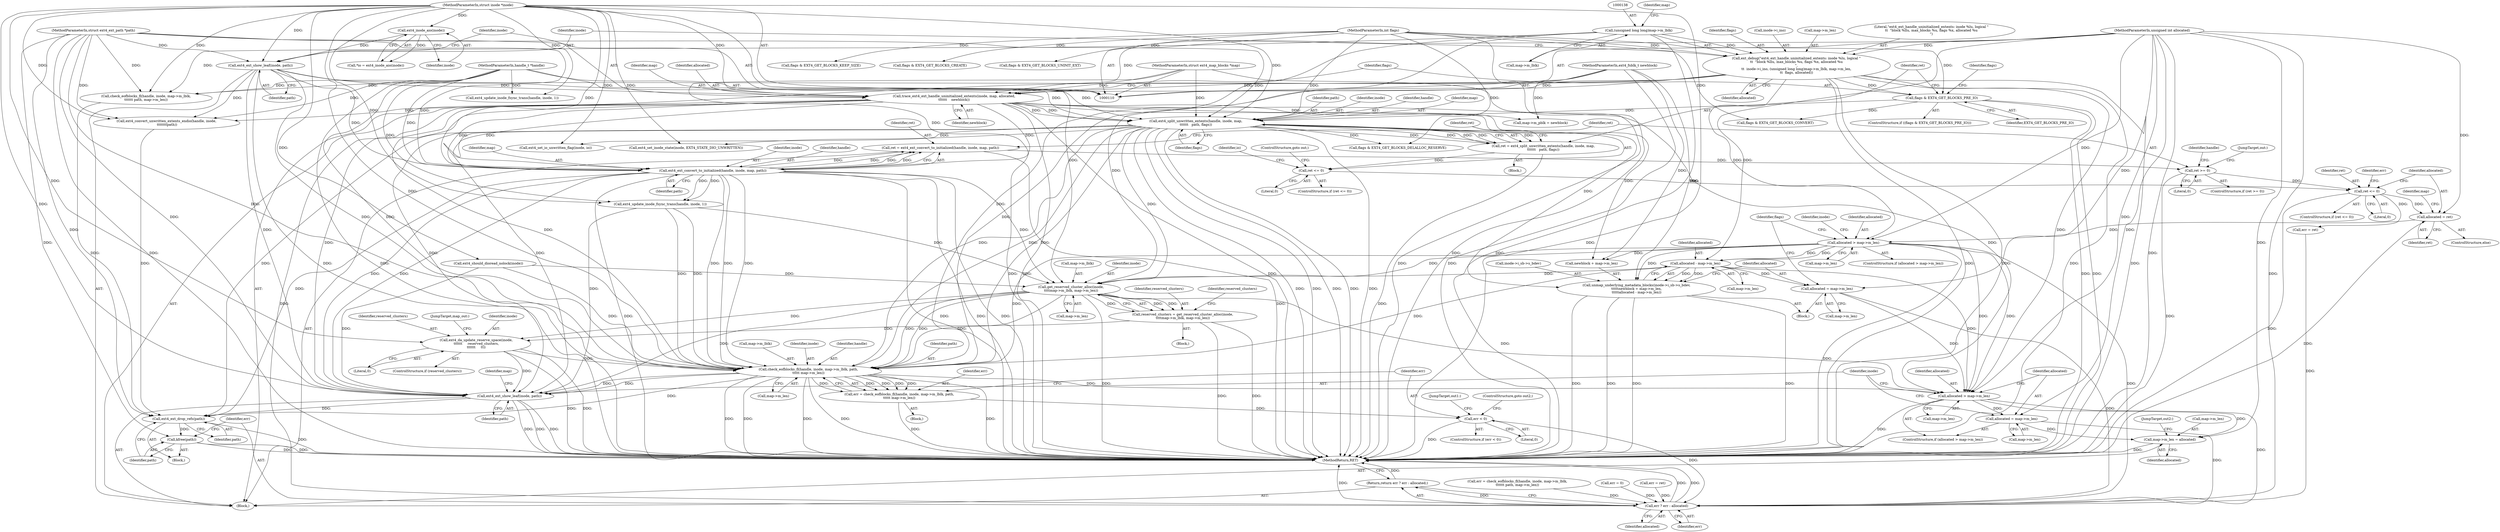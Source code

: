 digraph "0_linux_dee1f973ca341c266229faa5a1a5bb268bed3531_0@API" {
"1000298" [label="(Call,allocated - map->m_len)"];
"1000281" [label="(Call,allocated > map->m_len)"];
"1000272" [label="(Call,allocated = ret)"];
"1000263" [label="(Call,ret <= 0)"];
"1000254" [label="(Call,ret >= 0)"];
"1000246" [label="(Call,ret = ext4_ext_convert_to_initialized(handle, inode, map, path))"];
"1000248" [label="(Call,ext4_ext_convert_to_initialized(handle, inode, map, path))"];
"1000111" [label="(MethodParameterIn,handle_t *handle)"];
"1000150" [label="(Call,trace_ext4_ext_handle_uninitialized_extents(inode, map, allocated,\n\t\t\t\t\t\t    newblock))"];
"1000147" [label="(Call,ext4_ext_show_leaf(inode, path))"];
"1000130" [label="(Call,ext4_inode_aio(inode))"];
"1000112" [label="(MethodParameterIn,struct inode *inode)"];
"1000114" [label="(MethodParameterIn,struct ext4_ext_path *path)"];
"1000113" [label="(MethodParameterIn,struct ext4_map_blocks *map)"];
"1000132" [label="(Call,ext_debug(\"ext4_ext_handle_uninitialized_extents: inode %lu, logical \"\n\t\t  \"block %llu, max_blocks %u, flags %x, allocated %u\n\",\n\t\t  inode->i_ino, (unsigned long long)map->m_lblk, map->m_len,\n\t\t  flags, allocated))"];
"1000137" [label="(Call,(unsigned long long)map->m_lblk)"];
"1000115" [label="(MethodParameterIn,int flags)"];
"1000116" [label="(MethodParameterIn,unsigned int allocated)"];
"1000117" [label="(MethodParameterIn,ext4_fsblk_t newblock)"];
"1000169" [label="(Call,ret <= 0)"];
"1000160" [label="(Call,ret = ext4_split_unwritten_extents(handle, inode, map,\n\t\t\t\t\t\t   path, flags))"];
"1000162" [label="(Call,ext4_split_unwritten_extents(handle, inode, map,\n\t\t\t\t\t\t   path, flags))"];
"1000156" [label="(Call,flags & EXT4_GET_BLOCKS_PRE_IO)"];
"1000287" [label="(Call,unmap_underlying_metadata_blocks(inode->i_sb->s_bdev,\n\t\t\t\t\tnewblock + map->m_len,\n\t\t\t\t\tallocated - map->m_len))"];
"1000303" [label="(Call,allocated = map->m_len)"];
"1000362" [label="(Call,allocated > map->m_len)"];
"1000367" [label="(Call,allocated = map->m_len)"];
"1000380" [label="(Call,map->m_len = allocated)"];
"1000394" [label="(Call,err ? err : allocated)"];
"1000393" [label="(Return,return err ? err : allocated;)"];
"1000316" [label="(Call,get_reserved_cluster_alloc(inode,\n\t\t\t\tmap->m_lblk, map->m_len))"];
"1000314" [label="(Call,reserved_clusters = get_reserved_cluster_alloc(inode,\n\t\t\t\tmap->m_lblk, map->m_len))"];
"1000326" [label="(Call,ext4_da_update_reserve_space(inode,\n\t\t\t\t\t\t     reserved_clusters,\n\t\t\t\t\t\t     0))"];
"1000345" [label="(Call,check_eofblocks_fl(handle, inode, map->m_lblk, path,\n\t\t\t\t\t map->m_len))"];
"1000343" [label="(Call,err = check_eofblocks_fl(handle, inode, map->m_lblk, path,\n\t\t\t\t\t map->m_len))"];
"1000356" [label="(Call,err < 0)"];
"1000372" [label="(Call,ext4_ext_show_leaf(inode, path))"];
"1000389" [label="(Call,ext4_ext_drop_refs(path))"];
"1000391" [label="(Call,kfree(path))"];
"1000310" [label="(Identifier,flags)"];
"1000318" [label="(Call,map->m_lblk)"];
"1000139" [label="(Call,map->m_lblk)"];
"1000115" [label="(MethodParameterIn,int flags)"];
"1000321" [label="(Call,map->m_len)"];
"1000272" [label="(Call,allocated = ret)"];
"1000384" [label="(Identifier,allocated)"];
"1000113" [label="(MethodParameterIn,struct ext4_map_blocks *map)"];
"1000324" [label="(ControlStructure,if (reserved_clusters))"];
"1000325" [label="(Identifier,reserved_clusters)"];
"1000328" [label="(Identifier,reserved_clusters)"];
"1000268" [label="(Identifier,err)"];
"1000398" [label="(MethodReturn,RET)"];
"1000149" [label="(Identifier,path)"];
"1000264" [label="(Identifier,ret)"];
"1000348" [label="(Call,map->m_lblk)"];
"1000312" [label="(Block,)"];
"1000262" [label="(ControlStructure,if (ret <= 0))"];
"1000343" [label="(Call,err = check_eofblocks_fl(handle, inode, map->m_lblk, path,\n\t\t\t\t\t map->m_len))"];
"1000157" [label="(Identifier,flags)"];
"1000131" [label="(Identifier,inode)"];
"1000397" [label="(Identifier,allocated)"];
"1000374" [label="(Identifier,path)"];
"1000344" [label="(Identifier,err)"];
"1000357" [label="(Identifier,err)"];
"1000293" [label="(Call,newblock + map->m_len)"];
"1000211" [label="(Call,err = check_eofblocks_fl(handle, inode, map->m_lblk,\n\t\t\t\t\t\t path, map->m_len))"];
"1000253" [label="(ControlStructure,if (ret >= 0))"];
"1000248" [label="(Call,ext4_ext_convert_to_initialized(handle, inode, map, path))"];
"1000277" [label="(Identifier,map)"];
"1000158" [label="(Identifier,EXT4_GET_BLOCKS_PRE_IO)"];
"1000132" [label="(Call,ext_debug(\"ext4_ext_handle_uninitialized_extents: inode %lu, logical \"\n\t\t  \"block %llu, max_blocks %u, flags %x, allocated %u\n\",\n\t\t  inode->i_ino, (unsigned long long)map->m_lblk, map->m_len,\n\t\t  flags, allocated))"];
"1000286" [label="(Block,)"];
"1000159" [label="(Block,)"];
"1000183" [label="(Call,ext4_should_dioread_nolock(inode))"];
"1000161" [label="(Identifier,ret)"];
"1000146" [label="(Identifier,allocated)"];
"1000352" [label="(Call,map->m_len)"];
"1000338" [label="(Call,flags & EXT4_GET_BLOCKS_KEEP_SIZE)"];
"1000392" [label="(Identifier,path)"];
"1000375" [label="(Call,map->m_pblk = newblock)"];
"1000369" [label="(Call,map->m_len)"];
"1000385" [label="(JumpTarget,out2:)"];
"1000317" [label="(Identifier,inode)"];
"1000255" [label="(Identifier,ret)"];
"1000394" [label="(Call,err ? err : allocated)"];
"1000265" [label="(Literal,0)"];
"1000258" [label="(Identifier,handle)"];
"1000251" [label="(Identifier,map)"];
"1000160" [label="(Call,ret = ext4_split_unwritten_extents(handle, inode, map,\n\t\t\t\t\t\t   path, flags))"];
"1000166" [label="(Identifier,path)"];
"1000360" [label="(JumpTarget,out1:)"];
"1000396" [label="(Identifier,err)"];
"1000174" [label="(Identifier,io)"];
"1000356" [label="(Call,err < 0)"];
"1000153" [label="(Identifier,allocated)"];
"1000167" [label="(Identifier,flags)"];
"1000130" [label="(Call,ext4_inode_aio(inode))"];
"1000235" [label="(Call,flags & EXT4_GET_BLOCKS_CREATE)"];
"1000304" [label="(Identifier,allocated)"];
"1000170" [label="(Identifier,ret)"];
"1000168" [label="(ControlStructure,if (ret <= 0))"];
"1000300" [label="(Call,map->m_len)"];
"1000288" [label="(Call,inode->i_sb->s_bdev)"];
"1000330" [label="(JumpTarget,map_out:)"];
"1000388" [label="(Block,)"];
"1000373" [label="(Identifier,inode)"];
"1000361" [label="(ControlStructure,if (allocated > map->m_len))"];
"1000377" [label="(Identifier,map)"];
"1000133" [label="(Literal,\"ext4_ext_handle_uninitialized_extents: inode %lu, logical \"\n\t\t  \"block %llu, max_blocks %u, flags %x, allocated %u\n\")"];
"1000252" [label="(Identifier,path)"];
"1000368" [label="(Identifier,allocated)"];
"1000345" [label="(Call,check_eofblocks_fl(handle, inode, map->m_lblk, path,\n\t\t\t\t\t map->m_len))"];
"1000314" [label="(Call,reserved_clusters = get_reserved_cluster_alloc(inode,\n\t\t\t\tmap->m_lblk, map->m_len))"];
"1000287" [label="(Call,unmap_underlying_metadata_blocks(inode->i_sb->s_bdev,\n\t\t\t\t\tnewblock + map->m_len,\n\t\t\t\t\tallocated - map->m_len))"];
"1000362" [label="(Call,allocated > map->m_len)"];
"1000267" [label="(Call,err = ret)"];
"1000112" [label="(MethodParameterIn,struct inode *inode)"];
"1000154" [label="(Identifier,newblock)"];
"1000347" [label="(Identifier,inode)"];
"1000193" [label="(Identifier,flags)"];
"1000263" [label="(Call,ret <= 0)"];
"1000118" [label="(Block,)"];
"1000213" [label="(Call,check_eofblocks_fl(handle, inode, map->m_lblk,\n\t\t\t\t\t\t path, map->m_len))"];
"1000155" [label="(ControlStructure,if ((flags & EXT4_GET_BLOCKS_PRE_IO)))"];
"1000111" [label="(MethodParameterIn,handle_t *handle)"];
"1000145" [label="(Identifier,flags)"];
"1000137" [label="(Call,(unsigned long long)map->m_lblk)"];
"1000381" [label="(Call,map->m_len)"];
"1000342" [label="(Block,)"];
"1000283" [label="(Call,map->m_len)"];
"1000281" [label="(Call,allocated > map->m_len)"];
"1000367" [label="(Call,allocated = map->m_len)"];
"1000315" [label="(Identifier,reserved_clusters)"];
"1000162" [label="(Call,ext4_split_unwritten_extents(handle, inode, map,\n\t\t\t\t\t\t   path, flags))"];
"1000261" [label="(JumpTarget,out:)"];
"1000359" [label="(ControlStructure,goto out2;)"];
"1000117" [label="(MethodParameterIn,ext4_fsblk_t newblock)"];
"1000355" [label="(ControlStructure,if (err < 0))"];
"1000152" [label="(Identifier,map)"];
"1000303" [label="(Call,allocated = map->m_len)"];
"1000393" [label="(Return,return err ? err : allocated;)"];
"1000273" [label="(Identifier,allocated)"];
"1000389" [label="(Call,ext4_ext_drop_refs(path))"];
"1000164" [label="(Identifier,inode)"];
"1000147" [label="(Call,ext4_ext_show_leaf(inode, path))"];
"1000299" [label="(Identifier,allocated)"];
"1000298" [label="(Call,allocated - map->m_len)"];
"1000247" [label="(Identifier,ret)"];
"1000316" [label="(Call,get_reserved_cluster_alloc(inode,\n\t\t\t\tmap->m_lblk, map->m_len))"];
"1000391" [label="(Call,kfree(path))"];
"1000192" [label="(Call,flags & EXT4_GET_BLOCKS_CONVERT)"];
"1000271" [label="(ControlStructure,else)"];
"1000179" [label="(Call,ext4_set_inode_state(inode, EXT4_STATE_DIO_UNWRITTEN))"];
"1000124" [label="(Call,err = 0)"];
"1000169" [label="(Call,ret <= 0)"];
"1000290" [label="(Identifier,inode)"];
"1000134" [label="(Call,inode->i_ino)"];
"1000207" [label="(Call,ext4_update_inode_fsync_trans(handle, inode, 1))"];
"1000364" [label="(Call,map->m_len)"];
"1000128" [label="(Call,*io = ext4_inode_aio(inode))"];
"1000309" [label="(Call,flags & EXT4_GET_BLOCKS_DELALLOC_RESERVE)"];
"1000346" [label="(Identifier,handle)"];
"1000175" [label="(Call,ext4_set_io_unwritten_flag(inode, io))"];
"1000250" [label="(Identifier,inode)"];
"1000280" [label="(ControlStructure,if (allocated > map->m_len))"];
"1000224" [label="(Call,err = ret)"];
"1000329" [label="(Literal,0)"];
"1000305" [label="(Call,map->m_len)"];
"1000116" [label="(MethodParameterIn,unsigned int allocated)"];
"1000114" [label="(MethodParameterIn,struct ext4_ext_path *path)"];
"1000256" [label="(Literal,0)"];
"1000171" [label="(Literal,0)"];
"1000358" [label="(Literal,0)"];
"1000372" [label="(Call,ext4_ext_show_leaf(inode, path))"];
"1000156" [label="(Call,flags & EXT4_GET_BLOCKS_PRE_IO)"];
"1000390" [label="(Identifier,path)"];
"1000172" [label="(ControlStructure,goto out;)"];
"1000246" [label="(Call,ret = ext4_ext_convert_to_initialized(handle, inode, map, path))"];
"1000198" [label="(Call,ext4_convert_unwritten_extents_endio(handle, inode,\n \t\t\t\t\t\t\tpath))"];
"1000163" [label="(Identifier,handle)"];
"1000351" [label="(Identifier,path)"];
"1000257" [label="(Call,ext4_update_inode_fsync_trans(handle, inode, 1))"];
"1000326" [label="(Call,ext4_da_update_reserve_space(inode,\n\t\t\t\t\t\t     reserved_clusters,\n\t\t\t\t\t\t     0))"];
"1000148" [label="(Identifier,inode)"];
"1000363" [label="(Identifier,allocated)"];
"1000380" [label="(Call,map->m_len = allocated)"];
"1000151" [label="(Identifier,inode)"];
"1000142" [label="(Call,map->m_len)"];
"1000249" [label="(Identifier,handle)"];
"1000143" [label="(Identifier,map)"];
"1000229" [label="(Call,flags & EXT4_GET_BLOCKS_UNINIT_EXT)"];
"1000395" [label="(Identifier,err)"];
"1000327" [label="(Identifier,inode)"];
"1000165" [label="(Identifier,map)"];
"1000150" [label="(Call,trace_ext4_ext_handle_uninitialized_extents(inode, map, allocated,\n\t\t\t\t\t\t    newblock))"];
"1000254" [label="(Call,ret >= 0)"];
"1000274" [label="(Identifier,ret)"];
"1000282" [label="(Identifier,allocated)"];
"1000298" -> "1000287"  [label="AST: "];
"1000298" -> "1000300"  [label="CFG: "];
"1000299" -> "1000298"  [label="AST: "];
"1000300" -> "1000298"  [label="AST: "];
"1000287" -> "1000298"  [label="CFG: "];
"1000298" -> "1000287"  [label="DDG: "];
"1000298" -> "1000287"  [label="DDG: "];
"1000281" -> "1000298"  [label="DDG: "];
"1000281" -> "1000298"  [label="DDG: "];
"1000116" -> "1000298"  [label="DDG: "];
"1000298" -> "1000303"  [label="DDG: "];
"1000298" -> "1000316"  [label="DDG: "];
"1000298" -> "1000345"  [label="DDG: "];
"1000298" -> "1000362"  [label="DDG: "];
"1000281" -> "1000280"  [label="AST: "];
"1000281" -> "1000283"  [label="CFG: "];
"1000282" -> "1000281"  [label="AST: "];
"1000283" -> "1000281"  [label="AST: "];
"1000290" -> "1000281"  [label="CFG: "];
"1000310" -> "1000281"  [label="CFG: "];
"1000281" -> "1000398"  [label="DDG: "];
"1000272" -> "1000281"  [label="DDG: "];
"1000116" -> "1000281"  [label="DDG: "];
"1000132" -> "1000281"  [label="DDG: "];
"1000281" -> "1000287"  [label="DDG: "];
"1000281" -> "1000293"  [label="DDG: "];
"1000281" -> "1000316"  [label="DDG: "];
"1000281" -> "1000345"  [label="DDG: "];
"1000281" -> "1000362"  [label="DDG: "];
"1000281" -> "1000362"  [label="DDG: "];
"1000281" -> "1000394"  [label="DDG: "];
"1000272" -> "1000271"  [label="AST: "];
"1000272" -> "1000274"  [label="CFG: "];
"1000273" -> "1000272"  [label="AST: "];
"1000274" -> "1000272"  [label="AST: "];
"1000277" -> "1000272"  [label="CFG: "];
"1000272" -> "1000398"  [label="DDG: "];
"1000263" -> "1000272"  [label="DDG: "];
"1000116" -> "1000272"  [label="DDG: "];
"1000263" -> "1000262"  [label="AST: "];
"1000263" -> "1000265"  [label="CFG: "];
"1000264" -> "1000263"  [label="AST: "];
"1000265" -> "1000263"  [label="AST: "];
"1000268" -> "1000263"  [label="CFG: "];
"1000273" -> "1000263"  [label="CFG: "];
"1000263" -> "1000398"  [label="DDG: "];
"1000254" -> "1000263"  [label="DDG: "];
"1000169" -> "1000263"  [label="DDG: "];
"1000263" -> "1000267"  [label="DDG: "];
"1000254" -> "1000253"  [label="AST: "];
"1000254" -> "1000256"  [label="CFG: "];
"1000255" -> "1000254"  [label="AST: "];
"1000256" -> "1000254"  [label="AST: "];
"1000258" -> "1000254"  [label="CFG: "];
"1000261" -> "1000254"  [label="CFG: "];
"1000254" -> "1000398"  [label="DDG: "];
"1000246" -> "1000254"  [label="DDG: "];
"1000246" -> "1000118"  [label="AST: "];
"1000246" -> "1000248"  [label="CFG: "];
"1000247" -> "1000246"  [label="AST: "];
"1000248" -> "1000246"  [label="AST: "];
"1000255" -> "1000246"  [label="CFG: "];
"1000246" -> "1000398"  [label="DDG: "];
"1000248" -> "1000246"  [label="DDG: "];
"1000248" -> "1000246"  [label="DDG: "];
"1000248" -> "1000246"  [label="DDG: "];
"1000248" -> "1000246"  [label="DDG: "];
"1000248" -> "1000252"  [label="CFG: "];
"1000249" -> "1000248"  [label="AST: "];
"1000250" -> "1000248"  [label="AST: "];
"1000251" -> "1000248"  [label="AST: "];
"1000252" -> "1000248"  [label="AST: "];
"1000248" -> "1000398"  [label="DDG: "];
"1000248" -> "1000398"  [label="DDG: "];
"1000248" -> "1000398"  [label="DDG: "];
"1000248" -> "1000398"  [label="DDG: "];
"1000111" -> "1000248"  [label="DDG: "];
"1000150" -> "1000248"  [label="DDG: "];
"1000150" -> "1000248"  [label="DDG: "];
"1000112" -> "1000248"  [label="DDG: "];
"1000113" -> "1000248"  [label="DDG: "];
"1000147" -> "1000248"  [label="DDG: "];
"1000114" -> "1000248"  [label="DDG: "];
"1000248" -> "1000257"  [label="DDG: "];
"1000248" -> "1000257"  [label="DDG: "];
"1000248" -> "1000316"  [label="DDG: "];
"1000248" -> "1000345"  [label="DDG: "];
"1000248" -> "1000345"  [label="DDG: "];
"1000248" -> "1000345"  [label="DDG: "];
"1000248" -> "1000372"  [label="DDG: "];
"1000248" -> "1000372"  [label="DDG: "];
"1000248" -> "1000389"  [label="DDG: "];
"1000111" -> "1000110"  [label="AST: "];
"1000111" -> "1000398"  [label="DDG: "];
"1000111" -> "1000162"  [label="DDG: "];
"1000111" -> "1000198"  [label="DDG: "];
"1000111" -> "1000207"  [label="DDG: "];
"1000111" -> "1000213"  [label="DDG: "];
"1000111" -> "1000257"  [label="DDG: "];
"1000111" -> "1000345"  [label="DDG: "];
"1000150" -> "1000118"  [label="AST: "];
"1000150" -> "1000154"  [label="CFG: "];
"1000151" -> "1000150"  [label="AST: "];
"1000152" -> "1000150"  [label="AST: "];
"1000153" -> "1000150"  [label="AST: "];
"1000154" -> "1000150"  [label="AST: "];
"1000157" -> "1000150"  [label="CFG: "];
"1000150" -> "1000398"  [label="DDG: "];
"1000150" -> "1000398"  [label="DDG: "];
"1000150" -> "1000398"  [label="DDG: "];
"1000147" -> "1000150"  [label="DDG: "];
"1000112" -> "1000150"  [label="DDG: "];
"1000113" -> "1000150"  [label="DDG: "];
"1000132" -> "1000150"  [label="DDG: "];
"1000116" -> "1000150"  [label="DDG: "];
"1000117" -> "1000150"  [label="DDG: "];
"1000150" -> "1000162"  [label="DDG: "];
"1000150" -> "1000162"  [label="DDG: "];
"1000150" -> "1000198"  [label="DDG: "];
"1000150" -> "1000287"  [label="DDG: "];
"1000150" -> "1000293"  [label="DDG: "];
"1000150" -> "1000345"  [label="DDG: "];
"1000150" -> "1000362"  [label="DDG: "];
"1000150" -> "1000372"  [label="DDG: "];
"1000150" -> "1000375"  [label="DDG: "];
"1000150" -> "1000394"  [label="DDG: "];
"1000147" -> "1000118"  [label="AST: "];
"1000147" -> "1000149"  [label="CFG: "];
"1000148" -> "1000147"  [label="AST: "];
"1000149" -> "1000147"  [label="AST: "];
"1000151" -> "1000147"  [label="CFG: "];
"1000147" -> "1000398"  [label="DDG: "];
"1000130" -> "1000147"  [label="DDG: "];
"1000112" -> "1000147"  [label="DDG: "];
"1000114" -> "1000147"  [label="DDG: "];
"1000147" -> "1000162"  [label="DDG: "];
"1000147" -> "1000198"  [label="DDG: "];
"1000147" -> "1000345"  [label="DDG: "];
"1000147" -> "1000372"  [label="DDG: "];
"1000130" -> "1000128"  [label="AST: "];
"1000130" -> "1000131"  [label="CFG: "];
"1000131" -> "1000130"  [label="AST: "];
"1000128" -> "1000130"  [label="CFG: "];
"1000130" -> "1000128"  [label="DDG: "];
"1000112" -> "1000130"  [label="DDG: "];
"1000112" -> "1000110"  [label="AST: "];
"1000112" -> "1000398"  [label="DDG: "];
"1000112" -> "1000162"  [label="DDG: "];
"1000112" -> "1000175"  [label="DDG: "];
"1000112" -> "1000179"  [label="DDG: "];
"1000112" -> "1000183"  [label="DDG: "];
"1000112" -> "1000198"  [label="DDG: "];
"1000112" -> "1000207"  [label="DDG: "];
"1000112" -> "1000213"  [label="DDG: "];
"1000112" -> "1000257"  [label="DDG: "];
"1000112" -> "1000316"  [label="DDG: "];
"1000112" -> "1000326"  [label="DDG: "];
"1000112" -> "1000345"  [label="DDG: "];
"1000112" -> "1000372"  [label="DDG: "];
"1000114" -> "1000110"  [label="AST: "];
"1000114" -> "1000398"  [label="DDG: "];
"1000114" -> "1000162"  [label="DDG: "];
"1000114" -> "1000198"  [label="DDG: "];
"1000114" -> "1000213"  [label="DDG: "];
"1000114" -> "1000345"  [label="DDG: "];
"1000114" -> "1000372"  [label="DDG: "];
"1000114" -> "1000389"  [label="DDG: "];
"1000114" -> "1000391"  [label="DDG: "];
"1000113" -> "1000110"  [label="AST: "];
"1000113" -> "1000398"  [label="DDG: "];
"1000113" -> "1000162"  [label="DDG: "];
"1000132" -> "1000118"  [label="AST: "];
"1000132" -> "1000146"  [label="CFG: "];
"1000133" -> "1000132"  [label="AST: "];
"1000134" -> "1000132"  [label="AST: "];
"1000137" -> "1000132"  [label="AST: "];
"1000142" -> "1000132"  [label="AST: "];
"1000145" -> "1000132"  [label="AST: "];
"1000146" -> "1000132"  [label="AST: "];
"1000148" -> "1000132"  [label="CFG: "];
"1000132" -> "1000398"  [label="DDG: "];
"1000132" -> "1000398"  [label="DDG: "];
"1000132" -> "1000398"  [label="DDG: "];
"1000132" -> "1000398"  [label="DDG: "];
"1000137" -> "1000132"  [label="DDG: "];
"1000115" -> "1000132"  [label="DDG: "];
"1000116" -> "1000132"  [label="DDG: "];
"1000132" -> "1000156"  [label="DDG: "];
"1000132" -> "1000213"  [label="DDG: "];
"1000132" -> "1000345"  [label="DDG: "];
"1000132" -> "1000362"  [label="DDG: "];
"1000137" -> "1000139"  [label="CFG: "];
"1000138" -> "1000137"  [label="AST: "];
"1000139" -> "1000137"  [label="AST: "];
"1000143" -> "1000137"  [label="CFG: "];
"1000137" -> "1000398"  [label="DDG: "];
"1000137" -> "1000213"  [label="DDG: "];
"1000137" -> "1000316"  [label="DDG: "];
"1000137" -> "1000345"  [label="DDG: "];
"1000115" -> "1000110"  [label="AST: "];
"1000115" -> "1000398"  [label="DDG: "];
"1000115" -> "1000156"  [label="DDG: "];
"1000115" -> "1000162"  [label="DDG: "];
"1000115" -> "1000192"  [label="DDG: "];
"1000115" -> "1000229"  [label="DDG: "];
"1000115" -> "1000235"  [label="DDG: "];
"1000115" -> "1000309"  [label="DDG: "];
"1000115" -> "1000338"  [label="DDG: "];
"1000116" -> "1000110"  [label="AST: "];
"1000116" -> "1000398"  [label="DDG: "];
"1000116" -> "1000303"  [label="DDG: "];
"1000116" -> "1000362"  [label="DDG: "];
"1000116" -> "1000367"  [label="DDG: "];
"1000116" -> "1000380"  [label="DDG: "];
"1000116" -> "1000394"  [label="DDG: "];
"1000117" -> "1000110"  [label="AST: "];
"1000117" -> "1000398"  [label="DDG: "];
"1000117" -> "1000287"  [label="DDG: "];
"1000117" -> "1000293"  [label="DDG: "];
"1000117" -> "1000375"  [label="DDG: "];
"1000169" -> "1000168"  [label="AST: "];
"1000169" -> "1000171"  [label="CFG: "];
"1000170" -> "1000169"  [label="AST: "];
"1000171" -> "1000169"  [label="AST: "];
"1000172" -> "1000169"  [label="CFG: "];
"1000174" -> "1000169"  [label="CFG: "];
"1000160" -> "1000169"  [label="DDG: "];
"1000160" -> "1000159"  [label="AST: "];
"1000160" -> "1000162"  [label="CFG: "];
"1000161" -> "1000160"  [label="AST: "];
"1000162" -> "1000160"  [label="AST: "];
"1000170" -> "1000160"  [label="CFG: "];
"1000160" -> "1000398"  [label="DDG: "];
"1000162" -> "1000160"  [label="DDG: "];
"1000162" -> "1000160"  [label="DDG: "];
"1000162" -> "1000160"  [label="DDG: "];
"1000162" -> "1000160"  [label="DDG: "];
"1000162" -> "1000160"  [label="DDG: "];
"1000162" -> "1000167"  [label="CFG: "];
"1000163" -> "1000162"  [label="AST: "];
"1000164" -> "1000162"  [label="AST: "];
"1000165" -> "1000162"  [label="AST: "];
"1000166" -> "1000162"  [label="AST: "];
"1000167" -> "1000162"  [label="AST: "];
"1000162" -> "1000398"  [label="DDG: "];
"1000162" -> "1000398"  [label="DDG: "];
"1000162" -> "1000398"  [label="DDG: "];
"1000162" -> "1000398"  [label="DDG: "];
"1000162" -> "1000398"  [label="DDG: "];
"1000156" -> "1000162"  [label="DDG: "];
"1000162" -> "1000175"  [label="DDG: "];
"1000162" -> "1000179"  [label="DDG: "];
"1000162" -> "1000309"  [label="DDG: "];
"1000162" -> "1000316"  [label="DDG: "];
"1000162" -> "1000345"  [label="DDG: "];
"1000162" -> "1000345"  [label="DDG: "];
"1000162" -> "1000345"  [label="DDG: "];
"1000162" -> "1000372"  [label="DDG: "];
"1000162" -> "1000372"  [label="DDG: "];
"1000162" -> "1000389"  [label="DDG: "];
"1000156" -> "1000155"  [label="AST: "];
"1000156" -> "1000158"  [label="CFG: "];
"1000157" -> "1000156"  [label="AST: "];
"1000158" -> "1000156"  [label="AST: "];
"1000161" -> "1000156"  [label="CFG: "];
"1000193" -> "1000156"  [label="CFG: "];
"1000156" -> "1000398"  [label="DDG: "];
"1000156" -> "1000398"  [label="DDG: "];
"1000156" -> "1000192"  [label="DDG: "];
"1000287" -> "1000286"  [label="AST: "];
"1000288" -> "1000287"  [label="AST: "];
"1000293" -> "1000287"  [label="AST: "];
"1000304" -> "1000287"  [label="CFG: "];
"1000287" -> "1000398"  [label="DDG: "];
"1000287" -> "1000398"  [label="DDG: "];
"1000287" -> "1000398"  [label="DDG: "];
"1000287" -> "1000398"  [label="DDG: "];
"1000303" -> "1000286"  [label="AST: "];
"1000303" -> "1000305"  [label="CFG: "];
"1000304" -> "1000303"  [label="AST: "];
"1000305" -> "1000303"  [label="AST: "];
"1000310" -> "1000303"  [label="CFG: "];
"1000303" -> "1000362"  [label="DDG: "];
"1000303" -> "1000394"  [label="DDG: "];
"1000362" -> "1000361"  [label="AST: "];
"1000362" -> "1000364"  [label="CFG: "];
"1000363" -> "1000362"  [label="AST: "];
"1000364" -> "1000362"  [label="AST: "];
"1000368" -> "1000362"  [label="CFG: "];
"1000373" -> "1000362"  [label="CFG: "];
"1000362" -> "1000398"  [label="DDG: "];
"1000345" -> "1000362"  [label="DDG: "];
"1000316" -> "1000362"  [label="DDG: "];
"1000362" -> "1000367"  [label="DDG: "];
"1000362" -> "1000380"  [label="DDG: "];
"1000362" -> "1000394"  [label="DDG: "];
"1000367" -> "1000361"  [label="AST: "];
"1000367" -> "1000369"  [label="CFG: "];
"1000368" -> "1000367"  [label="AST: "];
"1000369" -> "1000367"  [label="AST: "];
"1000373" -> "1000367"  [label="CFG: "];
"1000367" -> "1000380"  [label="DDG: "];
"1000367" -> "1000394"  [label="DDG: "];
"1000380" -> "1000118"  [label="AST: "];
"1000380" -> "1000384"  [label="CFG: "];
"1000381" -> "1000380"  [label="AST: "];
"1000384" -> "1000380"  [label="AST: "];
"1000385" -> "1000380"  [label="CFG: "];
"1000380" -> "1000398"  [label="DDG: "];
"1000394" -> "1000393"  [label="AST: "];
"1000394" -> "1000396"  [label="CFG: "];
"1000394" -> "1000397"  [label="CFG: "];
"1000395" -> "1000394"  [label="AST: "];
"1000396" -> "1000394"  [label="AST: "];
"1000397" -> "1000394"  [label="AST: "];
"1000393" -> "1000394"  [label="CFG: "];
"1000394" -> "1000398"  [label="DDG: "];
"1000394" -> "1000398"  [label="DDG: "];
"1000394" -> "1000398"  [label="DDG: "];
"1000394" -> "1000393"  [label="DDG: "];
"1000224" -> "1000394"  [label="DDG: "];
"1000124" -> "1000394"  [label="DDG: "];
"1000356" -> "1000394"  [label="DDG: "];
"1000267" -> "1000394"  [label="DDG: "];
"1000211" -> "1000394"  [label="DDG: "];
"1000393" -> "1000118"  [label="AST: "];
"1000398" -> "1000393"  [label="CFG: "];
"1000393" -> "1000398"  [label="DDG: "];
"1000316" -> "1000314"  [label="AST: "];
"1000316" -> "1000321"  [label="CFG: "];
"1000317" -> "1000316"  [label="AST: "];
"1000318" -> "1000316"  [label="AST: "];
"1000321" -> "1000316"  [label="AST: "];
"1000314" -> "1000316"  [label="CFG: "];
"1000316" -> "1000398"  [label="DDG: "];
"1000316" -> "1000314"  [label="DDG: "];
"1000316" -> "1000314"  [label="DDG: "];
"1000316" -> "1000314"  [label="DDG: "];
"1000257" -> "1000316"  [label="DDG: "];
"1000183" -> "1000316"  [label="DDG: "];
"1000316" -> "1000326"  [label="DDG: "];
"1000316" -> "1000345"  [label="DDG: "];
"1000316" -> "1000345"  [label="DDG: "];
"1000316" -> "1000345"  [label="DDG: "];
"1000316" -> "1000372"  [label="DDG: "];
"1000314" -> "1000312"  [label="AST: "];
"1000315" -> "1000314"  [label="AST: "];
"1000325" -> "1000314"  [label="CFG: "];
"1000314" -> "1000398"  [label="DDG: "];
"1000314" -> "1000398"  [label="DDG: "];
"1000314" -> "1000326"  [label="DDG: "];
"1000326" -> "1000324"  [label="AST: "];
"1000326" -> "1000329"  [label="CFG: "];
"1000327" -> "1000326"  [label="AST: "];
"1000328" -> "1000326"  [label="AST: "];
"1000329" -> "1000326"  [label="AST: "];
"1000330" -> "1000326"  [label="CFG: "];
"1000326" -> "1000398"  [label="DDG: "];
"1000326" -> "1000398"  [label="DDG: "];
"1000326" -> "1000345"  [label="DDG: "];
"1000326" -> "1000372"  [label="DDG: "];
"1000345" -> "1000343"  [label="AST: "];
"1000345" -> "1000352"  [label="CFG: "];
"1000346" -> "1000345"  [label="AST: "];
"1000347" -> "1000345"  [label="AST: "];
"1000348" -> "1000345"  [label="AST: "];
"1000351" -> "1000345"  [label="AST: "];
"1000352" -> "1000345"  [label="AST: "];
"1000343" -> "1000345"  [label="CFG: "];
"1000345" -> "1000398"  [label="DDG: "];
"1000345" -> "1000398"  [label="DDG: "];
"1000345" -> "1000398"  [label="DDG: "];
"1000345" -> "1000398"  [label="DDG: "];
"1000345" -> "1000398"  [label="DDG: "];
"1000345" -> "1000343"  [label="DDG: "];
"1000345" -> "1000343"  [label="DDG: "];
"1000345" -> "1000343"  [label="DDG: "];
"1000345" -> "1000343"  [label="DDG: "];
"1000345" -> "1000343"  [label="DDG: "];
"1000257" -> "1000345"  [label="DDG: "];
"1000257" -> "1000345"  [label="DDG: "];
"1000183" -> "1000345"  [label="DDG: "];
"1000345" -> "1000372"  [label="DDG: "];
"1000345" -> "1000372"  [label="DDG: "];
"1000345" -> "1000389"  [label="DDG: "];
"1000343" -> "1000342"  [label="AST: "];
"1000344" -> "1000343"  [label="AST: "];
"1000357" -> "1000343"  [label="CFG: "];
"1000343" -> "1000398"  [label="DDG: "];
"1000343" -> "1000356"  [label="DDG: "];
"1000356" -> "1000355"  [label="AST: "];
"1000356" -> "1000358"  [label="CFG: "];
"1000357" -> "1000356"  [label="AST: "];
"1000358" -> "1000356"  [label="AST: "];
"1000359" -> "1000356"  [label="CFG: "];
"1000360" -> "1000356"  [label="CFG: "];
"1000356" -> "1000398"  [label="DDG: "];
"1000372" -> "1000118"  [label="AST: "];
"1000372" -> "1000374"  [label="CFG: "];
"1000373" -> "1000372"  [label="AST: "];
"1000374" -> "1000372"  [label="AST: "];
"1000377" -> "1000372"  [label="CFG: "];
"1000372" -> "1000398"  [label="DDG: "];
"1000372" -> "1000398"  [label="DDG: "];
"1000372" -> "1000398"  [label="DDG: "];
"1000257" -> "1000372"  [label="DDG: "];
"1000183" -> "1000372"  [label="DDG: "];
"1000372" -> "1000389"  [label="DDG: "];
"1000389" -> "1000388"  [label="AST: "];
"1000389" -> "1000390"  [label="CFG: "];
"1000390" -> "1000389"  [label="AST: "];
"1000392" -> "1000389"  [label="CFG: "];
"1000389" -> "1000398"  [label="DDG: "];
"1000198" -> "1000389"  [label="DDG: "];
"1000213" -> "1000389"  [label="DDG: "];
"1000389" -> "1000391"  [label="DDG: "];
"1000391" -> "1000388"  [label="AST: "];
"1000391" -> "1000392"  [label="CFG: "];
"1000392" -> "1000391"  [label="AST: "];
"1000395" -> "1000391"  [label="CFG: "];
"1000391" -> "1000398"  [label="DDG: "];
"1000391" -> "1000398"  [label="DDG: "];
}
